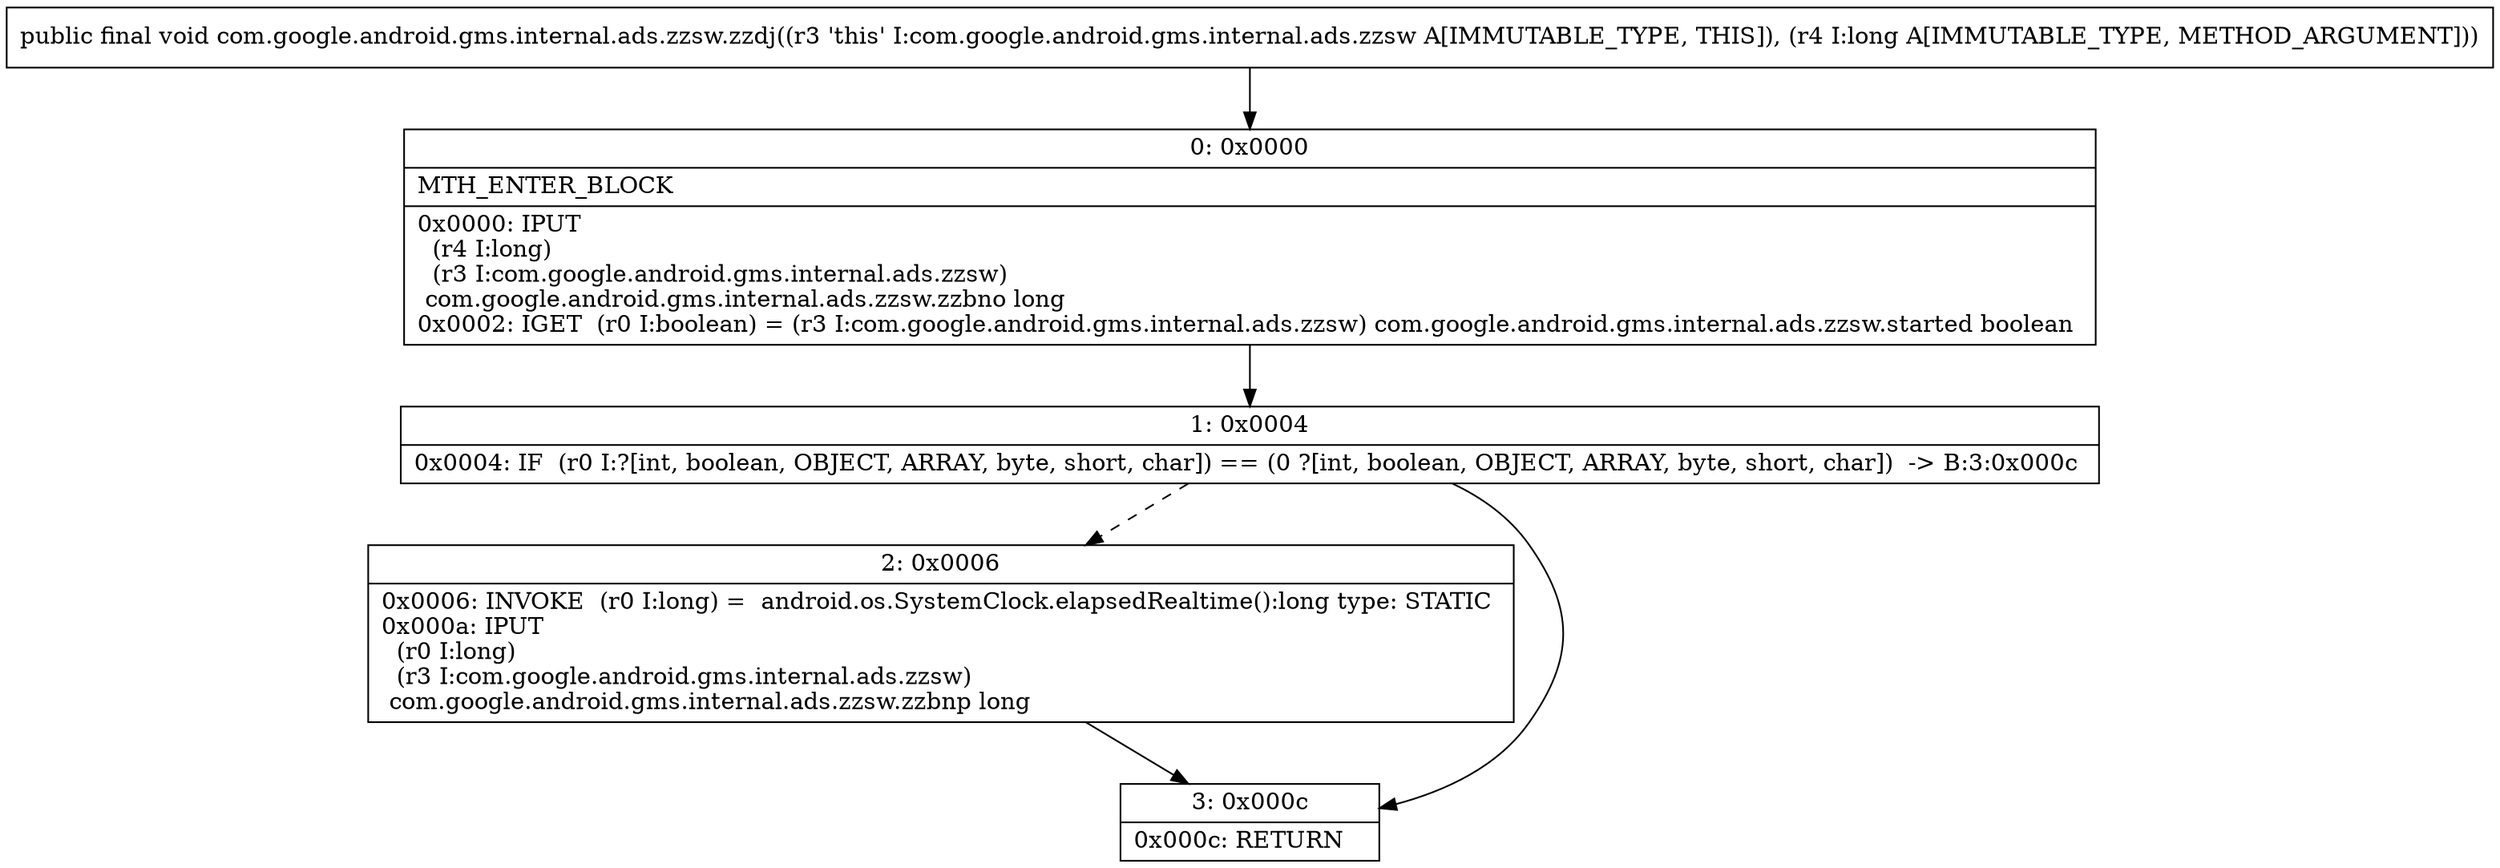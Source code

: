 digraph "CFG forcom.google.android.gms.internal.ads.zzsw.zzdj(J)V" {
Node_0 [shape=record,label="{0\:\ 0x0000|MTH_ENTER_BLOCK\l|0x0000: IPUT  \l  (r4 I:long)\l  (r3 I:com.google.android.gms.internal.ads.zzsw)\l com.google.android.gms.internal.ads.zzsw.zzbno long \l0x0002: IGET  (r0 I:boolean) = (r3 I:com.google.android.gms.internal.ads.zzsw) com.google.android.gms.internal.ads.zzsw.started boolean \l}"];
Node_1 [shape=record,label="{1\:\ 0x0004|0x0004: IF  (r0 I:?[int, boolean, OBJECT, ARRAY, byte, short, char]) == (0 ?[int, boolean, OBJECT, ARRAY, byte, short, char])  \-\> B:3:0x000c \l}"];
Node_2 [shape=record,label="{2\:\ 0x0006|0x0006: INVOKE  (r0 I:long) =  android.os.SystemClock.elapsedRealtime():long type: STATIC \l0x000a: IPUT  \l  (r0 I:long)\l  (r3 I:com.google.android.gms.internal.ads.zzsw)\l com.google.android.gms.internal.ads.zzsw.zzbnp long \l}"];
Node_3 [shape=record,label="{3\:\ 0x000c|0x000c: RETURN   \l}"];
MethodNode[shape=record,label="{public final void com.google.android.gms.internal.ads.zzsw.zzdj((r3 'this' I:com.google.android.gms.internal.ads.zzsw A[IMMUTABLE_TYPE, THIS]), (r4 I:long A[IMMUTABLE_TYPE, METHOD_ARGUMENT])) }"];
MethodNode -> Node_0;
Node_0 -> Node_1;
Node_1 -> Node_2[style=dashed];
Node_1 -> Node_3;
Node_2 -> Node_3;
}


